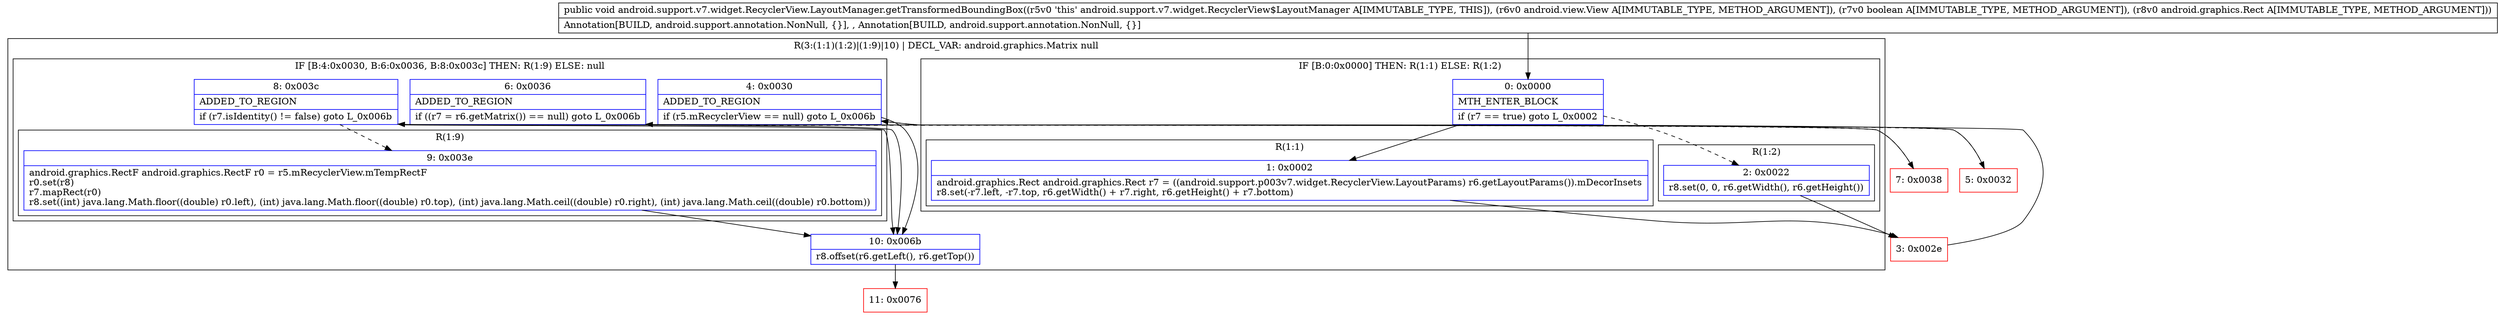 digraph "CFG forandroid.support.v7.widget.RecyclerView.LayoutManager.getTransformedBoundingBox(Landroid\/view\/View;ZLandroid\/graphics\/Rect;)V" {
subgraph cluster_Region_243656258 {
label = "R(3:(1:1)(1:2)|(1:9)|10) | DECL_VAR: android.graphics.Matrix null\l";
node [shape=record,color=blue];
subgraph cluster_IfRegion_1968014077 {
label = "IF [B:0:0x0000] THEN: R(1:1) ELSE: R(1:2)";
node [shape=record,color=blue];
Node_0 [shape=record,label="{0\:\ 0x0000|MTH_ENTER_BLOCK\l|if (r7 == true) goto L_0x0002\l}"];
subgraph cluster_Region_1199826872 {
label = "R(1:1)";
node [shape=record,color=blue];
Node_1 [shape=record,label="{1\:\ 0x0002|android.graphics.Rect android.graphics.Rect r7 = ((android.support.p003v7.widget.RecyclerView.LayoutParams) r6.getLayoutParams()).mDecorInsets\lr8.set(\-r7.left, \-r7.top, r6.getWidth() + r7.right, r6.getHeight() + r7.bottom)\l}"];
}
subgraph cluster_Region_1425057071 {
label = "R(1:2)";
node [shape=record,color=blue];
Node_2 [shape=record,label="{2\:\ 0x0022|r8.set(0, 0, r6.getWidth(), r6.getHeight())\l}"];
}
}
subgraph cluster_IfRegion_243828179 {
label = "IF [B:4:0x0030, B:6:0x0036, B:8:0x003c] THEN: R(1:9) ELSE: null";
node [shape=record,color=blue];
Node_4 [shape=record,label="{4\:\ 0x0030|ADDED_TO_REGION\l|if (r5.mRecyclerView == null) goto L_0x006b\l}"];
Node_6 [shape=record,label="{6\:\ 0x0036|ADDED_TO_REGION\l|if ((r7 = r6.getMatrix()) == null) goto L_0x006b\l}"];
Node_8 [shape=record,label="{8\:\ 0x003c|ADDED_TO_REGION\l|if (r7.isIdentity() != false) goto L_0x006b\l}"];
subgraph cluster_Region_1295591731 {
label = "R(1:9)";
node [shape=record,color=blue];
Node_9 [shape=record,label="{9\:\ 0x003e|android.graphics.RectF android.graphics.RectF r0 = r5.mRecyclerView.mTempRectF\lr0.set(r8)\lr7.mapRect(r0)\lr8.set((int) java.lang.Math.floor((double) r0.left), (int) java.lang.Math.floor((double) r0.top), (int) java.lang.Math.ceil((double) r0.right), (int) java.lang.Math.ceil((double) r0.bottom))\l}"];
}
}
Node_10 [shape=record,label="{10\:\ 0x006b|r8.offset(r6.getLeft(), r6.getTop())\l}"];
}
Node_3 [shape=record,color=red,label="{3\:\ 0x002e}"];
Node_5 [shape=record,color=red,label="{5\:\ 0x0032}"];
Node_7 [shape=record,color=red,label="{7\:\ 0x0038}"];
Node_11 [shape=record,color=red,label="{11\:\ 0x0076}"];
MethodNode[shape=record,label="{public void android.support.v7.widget.RecyclerView.LayoutManager.getTransformedBoundingBox((r5v0 'this' android.support.v7.widget.RecyclerView$LayoutManager A[IMMUTABLE_TYPE, THIS]), (r6v0 android.view.View A[IMMUTABLE_TYPE, METHOD_ARGUMENT]), (r7v0 boolean A[IMMUTABLE_TYPE, METHOD_ARGUMENT]), (r8v0 android.graphics.Rect A[IMMUTABLE_TYPE, METHOD_ARGUMENT]))  | Annotation[BUILD, android.support.annotation.NonNull, \{\}], , Annotation[BUILD, android.support.annotation.NonNull, \{\}]\l}"];
MethodNode -> Node_0;
Node_0 -> Node_1;
Node_0 -> Node_2[style=dashed];
Node_1 -> Node_3;
Node_2 -> Node_3;
Node_4 -> Node_5[style=dashed];
Node_4 -> Node_10;
Node_6 -> Node_7[style=dashed];
Node_6 -> Node_10;
Node_8 -> Node_9[style=dashed];
Node_8 -> Node_10;
Node_9 -> Node_10;
Node_10 -> Node_11;
Node_3 -> Node_4;
Node_5 -> Node_6;
Node_7 -> Node_8;
}


